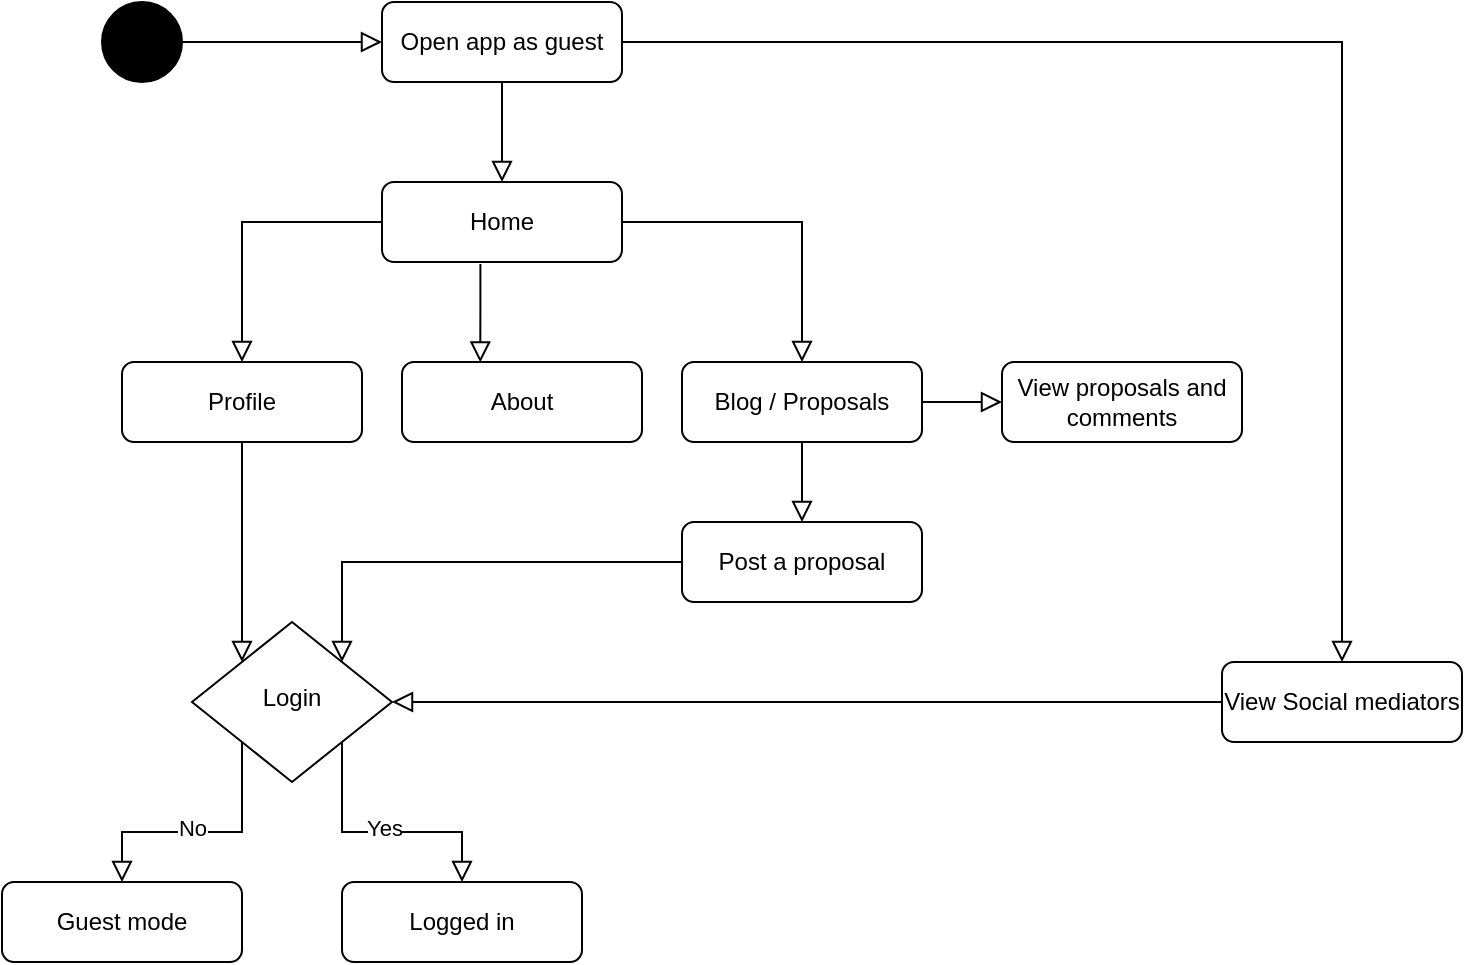 <mxfile version="15.4.1" type="github">
  <diagram id="C5RBs43oDa-KdzZeNtuy" name="Page-1">
    <mxGraphModel dx="1804" dy="513" grid="1" gridSize="10" guides="1" tooltips="1" connect="1" arrows="1" fold="1" page="1" pageScale="1" pageWidth="827" pageHeight="1169" math="0" shadow="0">
      <root>
        <mxCell id="WIyWlLk6GJQsqaUBKTNV-0" />
        <mxCell id="WIyWlLk6GJQsqaUBKTNV-1" parent="WIyWlLk6GJQsqaUBKTNV-0" />
        <mxCell id="WIyWlLk6GJQsqaUBKTNV-2" value="" style="rounded=0;html=1;jettySize=auto;orthogonalLoop=1;fontSize=11;endArrow=block;endFill=0;endSize=8;strokeWidth=1;shadow=0;labelBackgroundColor=none;edgeStyle=orthogonalEdgeStyle;" parent="WIyWlLk6GJQsqaUBKTNV-1" source="WIyWlLk6GJQsqaUBKTNV-3" edge="1">
          <mxGeometry relative="1" as="geometry">
            <mxPoint x="220" y="170" as="targetPoint" />
          </mxGeometry>
        </mxCell>
        <mxCell id="mx90RWG0O6bShRLROdk7-28" style="edgeStyle=orthogonalEdgeStyle;rounded=0;orthogonalLoop=1;jettySize=auto;html=1;exitX=1;exitY=0.5;exitDx=0;exitDy=0;shadow=0;labelBackgroundColor=none;endArrow=block;endFill=0;endSize=8;strokeWidth=1;" edge="1" parent="WIyWlLk6GJQsqaUBKTNV-1" source="WIyWlLk6GJQsqaUBKTNV-3" target="mx90RWG0O6bShRLROdk7-27">
          <mxGeometry relative="1" as="geometry" />
        </mxCell>
        <mxCell id="WIyWlLk6GJQsqaUBKTNV-3" value="Open app as guest" style="rounded=1;whiteSpace=wrap;html=1;fontSize=12;glass=0;strokeWidth=1;shadow=0;" parent="WIyWlLk6GJQsqaUBKTNV-1" vertex="1">
          <mxGeometry x="160" y="80" width="120" height="40" as="geometry" />
        </mxCell>
        <mxCell id="mx90RWG0O6bShRLROdk7-3" style="edgeStyle=orthogonalEdgeStyle;rounded=0;orthogonalLoop=1;jettySize=auto;html=1;exitX=0;exitY=0.5;exitDx=0;exitDy=0;entryX=0.5;entryY=0;entryDx=0;entryDy=0;shadow=0;labelBackgroundColor=none;endArrow=block;endFill=0;endSize=8;strokeWidth=1;" edge="1" parent="WIyWlLk6GJQsqaUBKTNV-1" source="mx90RWG0O6bShRLROdk7-0" target="mx90RWG0O6bShRLROdk7-1">
          <mxGeometry relative="1" as="geometry" />
        </mxCell>
        <mxCell id="mx90RWG0O6bShRLROdk7-13" style="edgeStyle=orthogonalEdgeStyle;rounded=0;orthogonalLoop=1;jettySize=auto;html=1;exitX=0.41;exitY=1.026;exitDx=0;exitDy=0;entryX=0.326;entryY=0.005;entryDx=0;entryDy=0;entryPerimeter=0;shadow=0;labelBackgroundColor=none;endArrow=block;endFill=0;endSize=8;strokeWidth=1;exitPerimeter=0;" edge="1" parent="WIyWlLk6GJQsqaUBKTNV-1" source="mx90RWG0O6bShRLROdk7-0" target="mx90RWG0O6bShRLROdk7-12">
          <mxGeometry relative="1" as="geometry" />
        </mxCell>
        <mxCell id="mx90RWG0O6bShRLROdk7-20" style="edgeStyle=orthogonalEdgeStyle;rounded=0;orthogonalLoop=1;jettySize=auto;html=1;exitX=1;exitY=0.5;exitDx=0;exitDy=0;entryX=0.5;entryY=0;entryDx=0;entryDy=0;shadow=0;labelBackgroundColor=none;endArrow=block;endFill=0;endSize=8;strokeWidth=1;" edge="1" parent="WIyWlLk6GJQsqaUBKTNV-1" source="mx90RWG0O6bShRLROdk7-0" target="mx90RWG0O6bShRLROdk7-19">
          <mxGeometry relative="1" as="geometry" />
        </mxCell>
        <mxCell id="mx90RWG0O6bShRLROdk7-0" value="Home" style="rounded=1;whiteSpace=wrap;html=1;fontSize=12;glass=0;strokeWidth=1;shadow=0;" vertex="1" parent="WIyWlLk6GJQsqaUBKTNV-1">
          <mxGeometry x="160" y="170" width="120" height="40" as="geometry" />
        </mxCell>
        <mxCell id="mx90RWG0O6bShRLROdk7-5" style="edgeStyle=orthogonalEdgeStyle;rounded=0;orthogonalLoop=1;jettySize=auto;html=1;exitX=0.5;exitY=1;exitDx=0;exitDy=0;entryX=0;entryY=0;entryDx=0;entryDy=0;shadow=0;labelBackgroundColor=none;endArrow=block;endFill=0;endSize=8;strokeWidth=1;" edge="1" parent="WIyWlLk6GJQsqaUBKTNV-1" source="mx90RWG0O6bShRLROdk7-1" target="mx90RWG0O6bShRLROdk7-4">
          <mxGeometry relative="1" as="geometry" />
        </mxCell>
        <mxCell id="mx90RWG0O6bShRLROdk7-1" value="Profile" style="rounded=1;whiteSpace=wrap;html=1;fontSize=12;glass=0;strokeWidth=1;shadow=0;" vertex="1" parent="WIyWlLk6GJQsqaUBKTNV-1">
          <mxGeometry x="30" y="260" width="120" height="40" as="geometry" />
        </mxCell>
        <mxCell id="mx90RWG0O6bShRLROdk7-7" style="edgeStyle=orthogonalEdgeStyle;rounded=0;orthogonalLoop=1;jettySize=auto;html=1;exitX=1;exitY=1;exitDx=0;exitDy=0;entryX=0.5;entryY=0;entryDx=0;entryDy=0;shadow=0;labelBackgroundColor=none;endArrow=block;endFill=0;endSize=8;strokeWidth=1;" edge="1" parent="WIyWlLk6GJQsqaUBKTNV-1" source="mx90RWG0O6bShRLROdk7-4" target="mx90RWG0O6bShRLROdk7-6">
          <mxGeometry relative="1" as="geometry" />
        </mxCell>
        <mxCell id="mx90RWG0O6bShRLROdk7-8" value="Yes" style="edgeLabel;html=1;align=center;verticalAlign=middle;resizable=0;points=[];" vertex="1" connectable="0" parent="mx90RWG0O6bShRLROdk7-7">
          <mxGeometry x="0.013" y="2" relative="1" as="geometry">
            <mxPoint as="offset" />
          </mxGeometry>
        </mxCell>
        <mxCell id="mx90RWG0O6bShRLROdk7-10" style="edgeStyle=orthogonalEdgeStyle;rounded=0;orthogonalLoop=1;jettySize=auto;html=1;exitX=0;exitY=1;exitDx=0;exitDy=0;entryX=0.5;entryY=0;entryDx=0;entryDy=0;shadow=0;labelBackgroundColor=none;endArrow=block;endFill=0;endSize=8;strokeWidth=1;" edge="1" parent="WIyWlLk6GJQsqaUBKTNV-1" source="mx90RWG0O6bShRLROdk7-4" target="mx90RWG0O6bShRLROdk7-9">
          <mxGeometry relative="1" as="geometry" />
        </mxCell>
        <mxCell id="mx90RWG0O6bShRLROdk7-11" value="No" style="edgeLabel;html=1;align=center;verticalAlign=middle;resizable=0;points=[];" vertex="1" connectable="0" parent="mx90RWG0O6bShRLROdk7-10">
          <mxGeometry x="0.078" y="-2" relative="1" as="geometry">
            <mxPoint as="offset" />
          </mxGeometry>
        </mxCell>
        <mxCell id="mx90RWG0O6bShRLROdk7-4" value="Login" style="rhombus;whiteSpace=wrap;html=1;shadow=0;fontFamily=Helvetica;fontSize=12;align=center;strokeWidth=1;spacing=6;spacingTop=-4;" vertex="1" parent="WIyWlLk6GJQsqaUBKTNV-1">
          <mxGeometry x="65" y="390" width="100" height="80" as="geometry" />
        </mxCell>
        <mxCell id="mx90RWG0O6bShRLROdk7-6" value="Logged in" style="rounded=1;whiteSpace=wrap;html=1;fontSize=12;glass=0;strokeWidth=1;shadow=0;" vertex="1" parent="WIyWlLk6GJQsqaUBKTNV-1">
          <mxGeometry x="140" y="520" width="120" height="40" as="geometry" />
        </mxCell>
        <mxCell id="mx90RWG0O6bShRLROdk7-9" value="Guest mode" style="rounded=1;whiteSpace=wrap;html=1;fontSize=12;glass=0;strokeWidth=1;shadow=0;" vertex="1" parent="WIyWlLk6GJQsqaUBKTNV-1">
          <mxGeometry x="-30" y="520" width="120" height="40" as="geometry" />
        </mxCell>
        <mxCell id="mx90RWG0O6bShRLROdk7-12" value="About" style="rounded=1;whiteSpace=wrap;html=1;fontSize=12;glass=0;strokeWidth=1;shadow=0;" vertex="1" parent="WIyWlLk6GJQsqaUBKTNV-1">
          <mxGeometry x="170" y="260" width="120" height="40" as="geometry" />
        </mxCell>
        <mxCell id="mx90RWG0O6bShRLROdk7-17" style="edgeStyle=orthogonalEdgeStyle;rounded=0;orthogonalLoop=1;jettySize=auto;html=1;exitX=1;exitY=0.5;exitDx=0;exitDy=0;entryX=0;entryY=0.5;entryDx=0;entryDy=0;shadow=0;labelBackgroundColor=none;endArrow=block;endFill=0;endSize=8;strokeWidth=1;" edge="1" parent="WIyWlLk6GJQsqaUBKTNV-1" source="mx90RWG0O6bShRLROdk7-14" target="WIyWlLk6GJQsqaUBKTNV-3">
          <mxGeometry relative="1" as="geometry" />
        </mxCell>
        <mxCell id="mx90RWG0O6bShRLROdk7-14" value="" style="ellipse;whiteSpace=wrap;html=1;aspect=fixed;fillColor=#000000;" vertex="1" parent="WIyWlLk6GJQsqaUBKTNV-1">
          <mxGeometry x="20" y="80" width="40" height="40" as="geometry" />
        </mxCell>
        <mxCell id="mx90RWG0O6bShRLROdk7-22" style="edgeStyle=orthogonalEdgeStyle;rounded=0;orthogonalLoop=1;jettySize=auto;html=1;exitX=0.5;exitY=1;exitDx=0;exitDy=0;entryX=0.5;entryY=0;entryDx=0;entryDy=0;shadow=0;labelBackgroundColor=none;endArrow=block;endFill=0;endSize=8;strokeWidth=1;" edge="1" parent="WIyWlLk6GJQsqaUBKTNV-1" source="mx90RWG0O6bShRLROdk7-19" target="mx90RWG0O6bShRLROdk7-25">
          <mxGeometry relative="1" as="geometry">
            <mxPoint x="370" y="340" as="targetPoint" />
          </mxGeometry>
        </mxCell>
        <mxCell id="mx90RWG0O6bShRLROdk7-24" style="edgeStyle=orthogonalEdgeStyle;rounded=0;orthogonalLoop=1;jettySize=auto;html=1;exitX=1;exitY=0.5;exitDx=0;exitDy=0;entryX=0;entryY=0.5;entryDx=0;entryDy=0;shadow=0;labelBackgroundColor=none;endArrow=block;endFill=0;endSize=8;strokeWidth=1;" edge="1" parent="WIyWlLk6GJQsqaUBKTNV-1" source="mx90RWG0O6bShRLROdk7-19" target="mx90RWG0O6bShRLROdk7-23">
          <mxGeometry relative="1" as="geometry" />
        </mxCell>
        <mxCell id="mx90RWG0O6bShRLROdk7-19" value="Blog / Proposals" style="rounded=1;whiteSpace=wrap;html=1;fontSize=12;glass=0;strokeWidth=1;shadow=0;" vertex="1" parent="WIyWlLk6GJQsqaUBKTNV-1">
          <mxGeometry x="310" y="260" width="120" height="40" as="geometry" />
        </mxCell>
        <mxCell id="mx90RWG0O6bShRLROdk7-23" value="View proposals and comments" style="rounded=1;whiteSpace=wrap;html=1;fontSize=12;glass=0;strokeWidth=1;shadow=0;" vertex="1" parent="WIyWlLk6GJQsqaUBKTNV-1">
          <mxGeometry x="470" y="260" width="120" height="40" as="geometry" />
        </mxCell>
        <mxCell id="mx90RWG0O6bShRLROdk7-26" style="edgeStyle=orthogonalEdgeStyle;rounded=0;orthogonalLoop=1;jettySize=auto;html=1;exitX=0;exitY=0.5;exitDx=0;exitDy=0;entryX=1;entryY=0;entryDx=0;entryDy=0;shadow=0;labelBackgroundColor=none;endArrow=block;endFill=0;endSize=8;strokeWidth=1;" edge="1" parent="WIyWlLk6GJQsqaUBKTNV-1" source="mx90RWG0O6bShRLROdk7-25" target="mx90RWG0O6bShRLROdk7-4">
          <mxGeometry relative="1" as="geometry" />
        </mxCell>
        <mxCell id="mx90RWG0O6bShRLROdk7-25" value="Post a proposal" style="rounded=1;whiteSpace=wrap;html=1;fontSize=12;glass=0;strokeWidth=1;shadow=0;" vertex="1" parent="WIyWlLk6GJQsqaUBKTNV-1">
          <mxGeometry x="310" y="340" width="120" height="40" as="geometry" />
        </mxCell>
        <mxCell id="mx90RWG0O6bShRLROdk7-30" style="edgeStyle=orthogonalEdgeStyle;rounded=0;orthogonalLoop=1;jettySize=auto;html=1;exitX=0;exitY=0.5;exitDx=0;exitDy=0;entryX=1;entryY=0.5;entryDx=0;entryDy=0;shadow=0;labelBackgroundColor=none;endArrow=block;endFill=0;endSize=8;strokeWidth=1;" edge="1" parent="WIyWlLk6GJQsqaUBKTNV-1" source="mx90RWG0O6bShRLROdk7-27" target="mx90RWG0O6bShRLROdk7-4">
          <mxGeometry relative="1" as="geometry" />
        </mxCell>
        <mxCell id="mx90RWG0O6bShRLROdk7-27" value="View Social mediators" style="rounded=1;whiteSpace=wrap;html=1;fontSize=12;glass=0;strokeWidth=1;shadow=0;" vertex="1" parent="WIyWlLk6GJQsqaUBKTNV-1">
          <mxGeometry x="580" y="410" width="120" height="40" as="geometry" />
        </mxCell>
      </root>
    </mxGraphModel>
  </diagram>
</mxfile>
